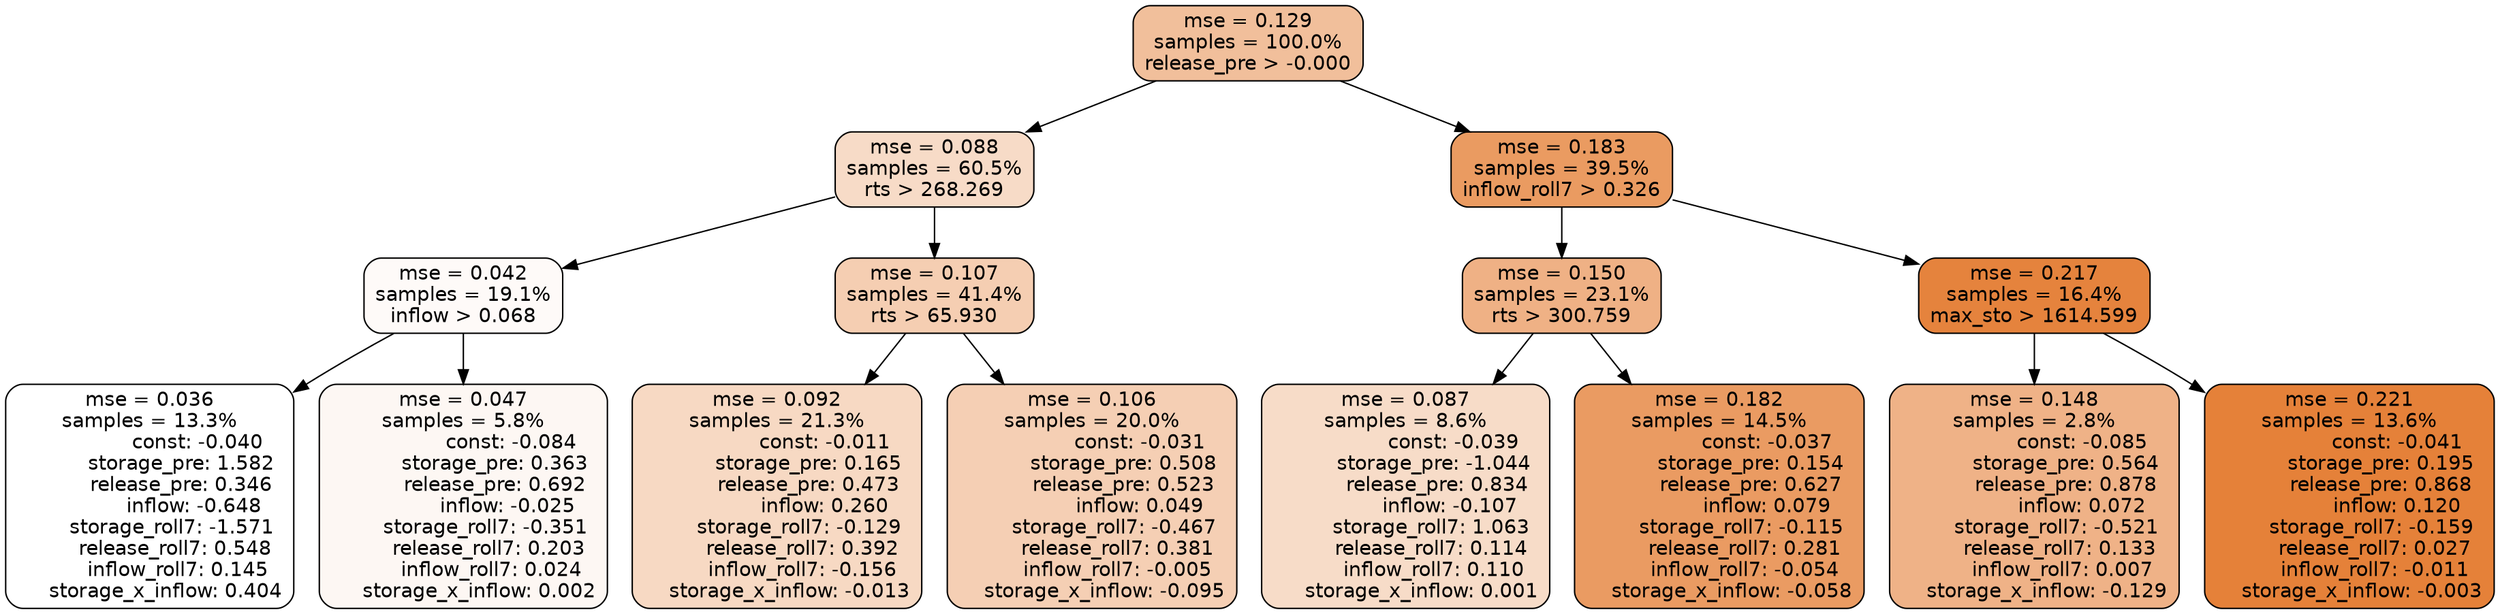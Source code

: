 digraph tree {
node [shape=rectangle, style="filled, rounded", color="black", fontname=helvetica] ;
edge [fontname=helvetica] ;
	"0" [label="mse = 0.129
samples = 100.0%
release_pre > -0.000", fillcolor="#f1bf9b"]
	"1" [label="mse = 0.088
samples = 60.5%
rts > 268.269", fillcolor="#f7dbc7"]
	"8" [label="mse = 0.183
samples = 39.5%
inflow_roll7 > 0.326", fillcolor="#ea9b61"]
	"5" [label="mse = 0.042
samples = 19.1%
inflow > 0.068", fillcolor="#fefaf8"]
	"2" [label="mse = 0.107
samples = 41.4%
rts > 65.930", fillcolor="#f5ceb2"]
	"9" [label="mse = 0.150
samples = 23.1%
rts > 300.759", fillcolor="#efb185"]
	"12" [label="mse = 0.217
samples = 16.4%
max_sto > 1614.599", fillcolor="#e5833d"]
	"6" [label="mse = 0.036
samples = 13.3%
               const: -0.040
          storage_pre: 1.582
          release_pre: 0.346
              inflow: -0.648
       storage_roll7: -1.571
        release_roll7: 0.548
         inflow_roll7: 0.145
     storage_x_inflow: 0.404", fillcolor="#ffffff"]
	"7" [label="mse = 0.047
samples = 5.8%
               const: -0.084
          storage_pre: 0.363
          release_pre: 0.692
              inflow: -0.025
       storage_roll7: -0.351
        release_roll7: 0.203
         inflow_roll7: 0.024
     storage_x_inflow: 0.002", fillcolor="#fdf7f3"]
	"3" [label="mse = 0.092
samples = 21.3%
               const: -0.011
          storage_pre: 0.165
          release_pre: 0.473
               inflow: 0.260
       storage_roll7: -0.129
        release_roll7: 0.392
        inflow_roll7: -0.156
    storage_x_inflow: -0.013", fillcolor="#f7d9c3"]
	"4" [label="mse = 0.106
samples = 20.0%
               const: -0.031
          storage_pre: 0.508
          release_pre: 0.523
               inflow: 0.049
       storage_roll7: -0.467
        release_roll7: 0.381
        inflow_roll7: -0.005
    storage_x_inflow: -0.095", fillcolor="#f5cfb4"]
	"11" [label="mse = 0.087
samples = 8.6%
               const: -0.039
         storage_pre: -1.044
          release_pre: 0.834
              inflow: -0.107
        storage_roll7: 1.063
        release_roll7: 0.114
         inflow_roll7: 0.110
     storage_x_inflow: 0.001", fillcolor="#f7dcc8"]
	"10" [label="mse = 0.182
samples = 14.5%
               const: -0.037
          storage_pre: 0.154
          release_pre: 0.627
               inflow: 0.079
       storage_roll7: -0.115
        release_roll7: 0.281
        inflow_roll7: -0.054
    storage_x_inflow: -0.058", fillcolor="#ea9b62"]
	"14" [label="mse = 0.148
samples = 2.8%
               const: -0.085
          storage_pre: 0.564
          release_pre: 0.878
               inflow: 0.072
       storage_roll7: -0.521
        release_roll7: 0.133
         inflow_roll7: 0.007
    storage_x_inflow: -0.129", fillcolor="#efb287"]
	"13" [label="mse = 0.221
samples = 13.6%
               const: -0.041
          storage_pre: 0.195
          release_pre: 0.868
               inflow: 0.120
       storage_roll7: -0.159
        release_roll7: 0.027
        inflow_roll7: -0.011
    storage_x_inflow: -0.003", fillcolor="#e58139"]

	"0" -> "1"
	"0" -> "8"
	"1" -> "2"
	"1" -> "5"
	"8" -> "9"
	"8" -> "12"
	"5" -> "6"
	"5" -> "7"
	"2" -> "3"
	"2" -> "4"
	"9" -> "10"
	"9" -> "11"
	"12" -> "13"
	"12" -> "14"
}